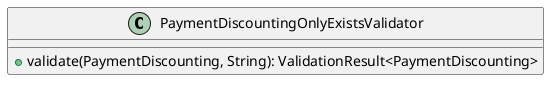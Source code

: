 @startuml

    class PaymentDiscountingOnlyExistsValidator [[PaymentDiscountingOnlyExistsValidator.html]] {
        +validate(PaymentDiscounting, String): ValidationResult<PaymentDiscounting>
    }

@enduml

